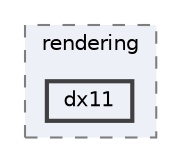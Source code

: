 digraph "engine/src/rendering/dx11"
{
 // LATEX_PDF_SIZE
  bgcolor="transparent";
  edge [fontname=Helvetica,fontsize=10,labelfontname=Helvetica,labelfontsize=10];
  node [fontname=Helvetica,fontsize=10,shape=box,height=0.2,width=0.4];
  compound=true
  subgraph clusterdir_c82fe33ead33fcc3829b24ace9891300 {
    graph [ bgcolor="#edf0f7", pencolor="grey50", label="rendering", fontname=Helvetica,fontsize=10 style="filled,dashed", URL="dir_c82fe33ead33fcc3829b24ace9891300.html",tooltip=""]
  dir_3d70ce8d44275653366604bf27404906 [label="dx11", fillcolor="#edf0f7", color="grey25", style="filled,bold", URL="dir_3d70ce8d44275653366604bf27404906.html",tooltip=""];
  }
}
